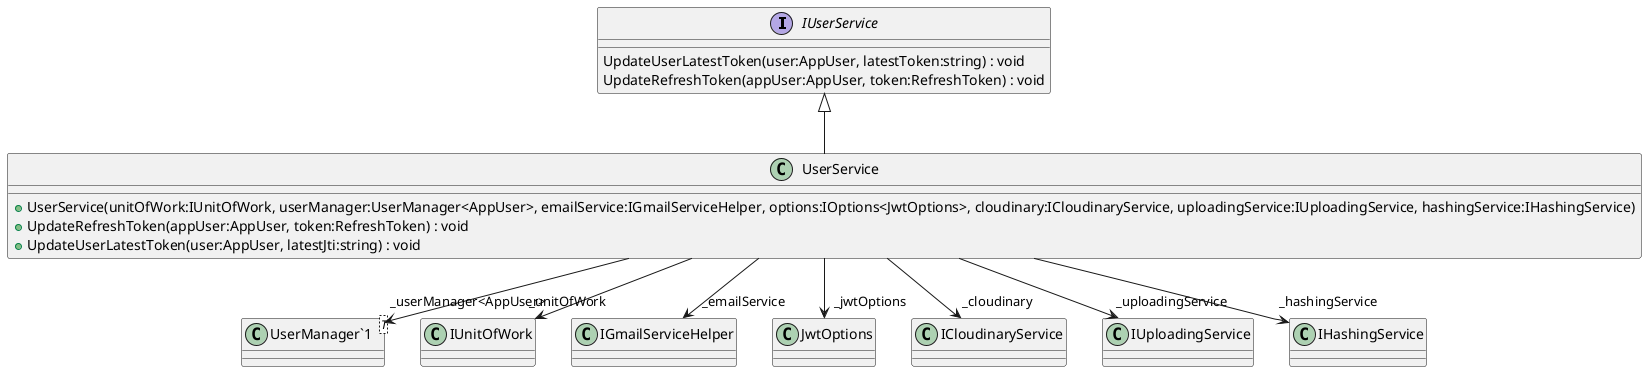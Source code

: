 @startuml
interface IUserService {
    UpdateUserLatestToken(user:AppUser, latestToken:string) : void
    UpdateRefreshToken(appUser:AppUser, token:RefreshToken) : void
}
class UserService {
    + UserService(unitOfWork:IUnitOfWork, userManager:UserManager<AppUser>, emailService:IGmailServiceHelper, options:IOptions<JwtOptions>, cloudinary:ICloudinaryService, uploadingService:IUploadingService, hashingService:IHashingService)
    + UpdateRefreshToken(appUser:AppUser, token:RefreshToken) : void
    + UpdateUserLatestToken(user:AppUser, latestJti:string) : void
}
class "UserManager`1"<T> {
}
IUserService <|-- UserService
UserService --> "_unitOfWork" IUnitOfWork
UserService --> "_userManager<AppUser>" "UserManager`1"
UserService --> "_emailService" IGmailServiceHelper
UserService --> "_jwtOptions" JwtOptions
UserService --> "_cloudinary" ICloudinaryService
UserService --> "_uploadingService" IUploadingService
UserService --> "_hashingService" IHashingService
@enduml
